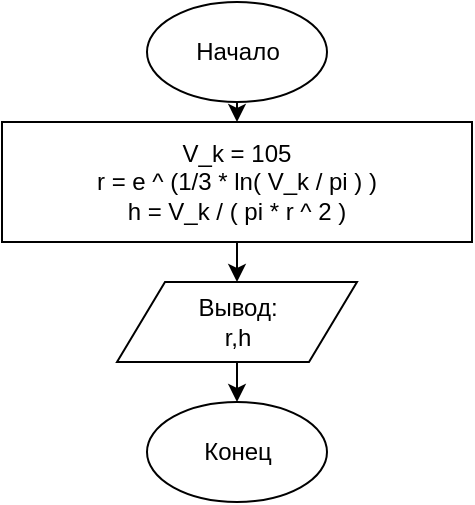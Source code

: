 <mxfile version="12.9.6" type="device"><diagram id="_Iy-XX-RFt_28th7jpNQ" name="Page-1"><mxGraphModel dx="1021" dy="541" grid="1" gridSize="10" guides="1" tooltips="1" connect="1" arrows="1" fold="1" page="1" pageScale="1" pageWidth="850" pageHeight="1100" math="0" shadow="0"><root><mxCell id="0"/><mxCell id="1" parent="0"/><mxCell id="unsGoMdO-lmkZ7KtWesT-219" style="edgeStyle=orthogonalEdgeStyle;rounded=0;orthogonalLoop=1;jettySize=auto;html=1;exitX=1;exitY=0.5;exitDx=0;exitDy=0;" edge="1" parent="1" target="unsGoMdO-lmkZ7KtWesT-232"><mxGeometry relative="1" as="geometry"><Array as="points"><mxPoint x="910" y="1363"/><mxPoint x="910" y="1560"/><mxPoint x="820" y="1560"/></Array><mxPoint x="880" y="1362.5" as="sourcePoint"/></mxGeometry></mxCell><mxCell id="unsGoMdO-lmkZ7KtWesT-221" style="edgeStyle=orthogonalEdgeStyle;rounded=0;orthogonalLoop=1;jettySize=auto;html=1;exitX=1;exitY=0.5;exitDx=0;exitDy=0;entryX=0;entryY=0.5;entryDx=0;entryDy=0;" edge="1" parent="1" source="unsGoMdO-lmkZ7KtWesT-223"><mxGeometry relative="1" as="geometry"><Array as="points"><mxPoint x="900" y="1400"/><mxPoint x="900" y="1550"/><mxPoint x="730" y="1550"/><mxPoint x="730" y="1363"/></Array><mxPoint x="760" y="1362.5" as="targetPoint"/></mxGeometry></mxCell><mxCell id="unsGoMdO-lmkZ7KtWesT-234" style="edgeStyle=orthogonalEdgeStyle;rounded=0;orthogonalLoop=1;jettySize=auto;html=1;exitX=1;exitY=0.5;exitDx=0;exitDy=0;entryX=0.5;entryY=0;entryDx=0;entryDy=0;" edge="1" parent="1" target="unsGoMdO-lmkZ7KtWesT-240"><mxGeometry relative="1" as="geometry"><Array as="points"><mxPoint x="900" y="1623"/><mxPoint x="900" y="1700"/><mxPoint x="820" y="1700"/></Array><mxPoint x="880" y="1622.5" as="sourcePoint"/></mxGeometry></mxCell><mxCell id="unsGoMdO-lmkZ7KtWesT-239" style="edgeStyle=orthogonalEdgeStyle;rounded=0;orthogonalLoop=1;jettySize=auto;html=1;exitX=1;exitY=0.5;exitDx=0;exitDy=0;" edge="1" parent="1" target="unsGoMdO-lmkZ7KtWesT-243"><mxGeometry relative="1" as="geometry"><Array as="points"><mxPoint x="900" y="1723"/><mxPoint x="900" y="1800"/><mxPoint x="820" y="1800"/></Array><mxPoint x="880" y="1722.5" as="sourcePoint"/></mxGeometry></mxCell><mxCell id="unsGoMdO-lmkZ7KtWesT-277" style="edgeStyle=orthogonalEdgeStyle;rounded=0;orthogonalLoop=1;jettySize=auto;html=1;exitX=0.5;exitY=1;exitDx=0;exitDy=0;entryX=0.5;entryY=0;entryDx=0;entryDy=0;" edge="1" parent="1" source="unsGoMdO-lmkZ7KtWesT-273" target="unsGoMdO-lmkZ7KtWesT-274"><mxGeometry relative="1" as="geometry"/></mxCell><mxCell id="unsGoMdO-lmkZ7KtWesT-273" value="Начало" style="ellipse;whiteSpace=wrap;html=1;" vertex="1" parent="1"><mxGeometry x="127.5" y="10" width="90" height="50" as="geometry"/></mxCell><mxCell id="unsGoMdO-lmkZ7KtWesT-278" style="edgeStyle=orthogonalEdgeStyle;rounded=0;orthogonalLoop=1;jettySize=auto;html=1;exitX=0.5;exitY=1;exitDx=0;exitDy=0;entryX=0.5;entryY=0;entryDx=0;entryDy=0;" edge="1" parent="1" source="unsGoMdO-lmkZ7KtWesT-274" target="unsGoMdO-lmkZ7KtWesT-276"><mxGeometry relative="1" as="geometry"/></mxCell><mxCell id="unsGoMdO-lmkZ7KtWesT-274" value="&lt;div&gt;V_k = 105&lt;/div&gt;&lt;div&gt;r = e ^ (1/3 * ln( V_k / pi ) ) &lt;br&gt;&lt;/div&gt;&lt;div&gt;h = V_k / ( pi * r ^ 2 )&lt;br&gt;&lt;/div&gt;" style="rounded=0;whiteSpace=wrap;html=1;" vertex="1" parent="1"><mxGeometry x="55" y="70" width="235" height="60" as="geometry"/></mxCell><mxCell id="unsGoMdO-lmkZ7KtWesT-275" value="Конец" style="ellipse;whiteSpace=wrap;html=1;" vertex="1" parent="1"><mxGeometry x="127.5" y="210" width="90" height="50" as="geometry"/></mxCell><mxCell id="unsGoMdO-lmkZ7KtWesT-279" style="edgeStyle=orthogonalEdgeStyle;rounded=0;orthogonalLoop=1;jettySize=auto;html=1;exitX=0.5;exitY=1;exitDx=0;exitDy=0;entryX=0.5;entryY=0;entryDx=0;entryDy=0;" edge="1" parent="1" source="unsGoMdO-lmkZ7KtWesT-276" target="unsGoMdO-lmkZ7KtWesT-275"><mxGeometry relative="1" as="geometry"/></mxCell><mxCell id="unsGoMdO-lmkZ7KtWesT-276" value="&lt;div&gt;Вывод:&lt;/div&gt;&lt;div&gt;r,h&lt;br&gt;&lt;/div&gt;" style="shape=parallelogram;perimeter=parallelogramPerimeter;whiteSpace=wrap;html=1;" vertex="1" parent="1"><mxGeometry x="112.5" y="150" width="120" height="40" as="geometry"/></mxCell></root></mxGraphModel></diagram></mxfile>